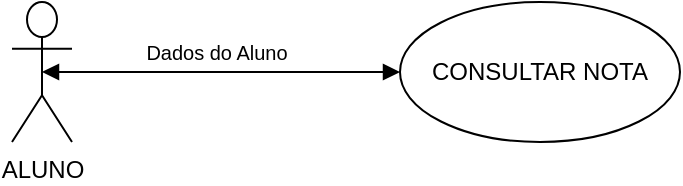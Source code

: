 <mxfile version="23.1.5" type="device">
  <diagram name="Página-1" id="xVmfiwWw1OAldpGcBjKm">
    <mxGraphModel dx="880" dy="460" grid="1" gridSize="10" guides="1" tooltips="1" connect="1" arrows="1" fold="1" page="1" pageScale="1" pageWidth="827" pageHeight="1169" background="none" math="0" shadow="0">
      <root>
        <mxCell id="0" />
        <mxCell id="1" parent="0" />
        <mxCell id="5jQOIquHNeHSljCeJXpB-3" value="ALUNO" style="shape=umlActor;verticalLabelPosition=bottom;verticalAlign=top;html=1;outlineConnect=0;" vertex="1" parent="1">
          <mxGeometry x="46" y="165" width="30" height="70" as="geometry" />
        </mxCell>
        <mxCell id="5jQOIquHNeHSljCeJXpB-6" value="CONSULTAR NOTA" style="ellipse;whiteSpace=wrap;html=1;" vertex="1" parent="1">
          <mxGeometry x="240" y="165" width="140" height="70" as="geometry" />
        </mxCell>
        <mxCell id="5jQOIquHNeHSljCeJXpB-8" value="" style="endArrow=block;startArrow=block;endFill=1;startFill=1;html=1;rounded=0;exitX=0.5;exitY=0.5;exitDx=0;exitDy=0;exitPerimeter=0;entryX=0;entryY=0.5;entryDx=0;entryDy=0;" edge="1" parent="1" source="5jQOIquHNeHSljCeJXpB-3" target="5jQOIquHNeHSljCeJXpB-6">
          <mxGeometry width="160" relative="1" as="geometry">
            <mxPoint x="170" y="250" as="sourcePoint" />
            <mxPoint x="330" y="250" as="targetPoint" />
          </mxGeometry>
        </mxCell>
        <mxCell id="5jQOIquHNeHSljCeJXpB-11" value="&lt;font style=&quot;font-size: 10px;&quot;&gt;Dados do Aluno&lt;/font&gt;" style="edgeLabel;html=1;align=center;verticalAlign=middle;resizable=0;points=[];" vertex="1" connectable="0" parent="5jQOIquHNeHSljCeJXpB-8">
          <mxGeometry x="-0.027" y="1" relative="1" as="geometry">
            <mxPoint y="-9" as="offset" />
          </mxGeometry>
        </mxCell>
      </root>
    </mxGraphModel>
  </diagram>
</mxfile>
